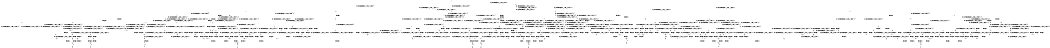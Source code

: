 digraph BCG {
size = "7, 10.5";
center = TRUE;
node [shape = circle];
0 [peripheries = 2];
0 -> 1 [label = "EX !0 !ATOMIC_EXCH_BRANCH (1, +1, TRUE, +1, 1, FALSE) !{}"];
0 -> 2 [label = "EX !2 !ATOMIC_EXCH_BRANCH (1, +1, TRUE, +0, 3, TRUE) !{}"];
0 -> 3 [label = "EX !1 !ATOMIC_EXCH_BRANCH (1, +0, TRUE, +0, 1, TRUE) !{}"];
1 -> 4 [label = "EX !2 !ATOMIC_EXCH_BRANCH (1, +1, TRUE, +0, 3, FALSE) !{0}"];
1 -> 5 [label = "EX !1 !ATOMIC_EXCH_BRANCH (1, +0, TRUE, +0, 1, FALSE) !{0}"];
1 -> 6 [label = "TERMINATE !0"];
2 -> 7 [label = "EX !0 !ATOMIC_EXCH_BRANCH (1, +1, TRUE, +1, 1, TRUE) !{0, 1, 2}"];
2 -> 8 [label = "EX !1 !ATOMIC_EXCH_BRANCH (1, +0, TRUE, +0, 1, FALSE) !{0, 1, 2}"];
2 -> 9 [label = "TERMINATE !2"];
2 -> 10 [label = "EX !0 !ATOMIC_EXCH_BRANCH (1, +1, TRUE, +1, 1, TRUE) !{0, 1, 2}"];
3 -> 11 [label = "EX !1 !ATOMIC_EXCH_BRANCH (1, +0, TRUE, +0, 1, TRUE) !{0, 1}"];
3 -> 12 [label = "EX !0 !ATOMIC_EXCH_BRANCH (1, +1, TRUE, +1, 1, FALSE) !{0, 1}"];
3 -> 13 [label = "EX !2 !ATOMIC_EXCH_BRANCH (1, +1, TRUE, +0, 3, TRUE) !{0, 1}"];
3 -> 14 [label = "EX !0 !ATOMIC_EXCH_BRANCH (1, +1, TRUE, +1, 1, FALSE) !{0, 1}"];
4 -> 15 [label = "EX !2 !ATOMIC_EXCH_BRANCH (1, +1, TRUE, +1, 2, TRUE) !{0, 1, 2}"];
4 -> 16 [label = "EX !1 !ATOMIC_EXCH_BRANCH (1, +0, TRUE, +0, 1, FALSE) !{0, 1, 2}"];
4 -> 17 [label = "TERMINATE !0"];
5 -> 18 [label = "EX !2 !ATOMIC_EXCH_BRANCH (1, +1, TRUE, +0, 3, TRUE) !{0, 1}"];
5 -> 19 [label = "TERMINATE !0"];
5 -> 20 [label = "TERMINATE !1"];
6 -> 21 [label = "EX !2 !ATOMIC_EXCH_BRANCH (1, +1, TRUE, +0, 3, FALSE) !{}"];
6 -> 22 [label = "EX !1 !ATOMIC_EXCH_BRANCH (1, +0, TRUE, +0, 1, FALSE) !{}"];
7 -> 7 [label = "EX !0 !ATOMIC_EXCH_BRANCH (1, +1, TRUE, +1, 1, TRUE) !{0, 1, 2}"];
7 -> 23 [label = "EX !1 !ATOMIC_EXCH_BRANCH (1, +0, TRUE, +0, 1, FALSE) !{0, 1, 2}"];
7 -> 24 [label = "TERMINATE !2"];
7 -> 10 [label = "EX !0 !ATOMIC_EXCH_BRANCH (1, +1, TRUE, +1, 1, TRUE) !{0, 1, 2}"];
8 -> 25 [label = "EX !0 !ATOMIC_EXCH_BRANCH (1, +1, TRUE, +1, 1, FALSE) !{0, 1, 2}"];
8 -> 26 [label = "TERMINATE !2"];
8 -> 27 [label = "TERMINATE !1"];
8 -> 28 [label = "EX !0 !ATOMIC_EXCH_BRANCH (1, +1, TRUE, +1, 1, FALSE) !{0, 1, 2}"];
9 -> 29 [label = "EX !0 !ATOMIC_EXCH_BRANCH (1, +1, TRUE, +1, 1, TRUE) !{0, 1}"];
9 -> 30 [label = "EX !1 !ATOMIC_EXCH_BRANCH (1, +0, TRUE, +0, 1, FALSE) !{0, 1}"];
9 -> 31 [label = "EX !0 !ATOMIC_EXCH_BRANCH (1, +1, TRUE, +1, 1, TRUE) !{0, 1}"];
10 -> 32 [label = "EX !1 !ATOMIC_EXCH_BRANCH (1, +0, TRUE, +0, 1, FALSE) !{0, 1, 2}"];
10 -> 10 [label = "EX !0 !ATOMIC_EXCH_BRANCH (1, +1, TRUE, +1, 1, TRUE) !{0, 1, 2}"];
10 -> 33 [label = "EX !1 !ATOMIC_EXCH_BRANCH (1, +0, TRUE, +0, 1, FALSE) !{0, 1, 2}"];
10 -> 34 [label = "TERMINATE !2"];
11 -> 11 [label = "EX !1 !ATOMIC_EXCH_BRANCH (1, +0, TRUE, +0, 1, TRUE) !{0, 1}"];
11 -> 12 [label = "EX !0 !ATOMIC_EXCH_BRANCH (1, +1, TRUE, +1, 1, FALSE) !{0, 1}"];
11 -> 13 [label = "EX !2 !ATOMIC_EXCH_BRANCH (1, +1, TRUE, +0, 3, TRUE) !{0, 1}"];
11 -> 14 [label = "EX !0 !ATOMIC_EXCH_BRANCH (1, +1, TRUE, +1, 1, FALSE) !{0, 1}"];
12 -> 35 [label = "EX !1 !ATOMIC_EXCH_BRANCH (1, +0, TRUE, +0, 1, FALSE) !{0, 1}"];
12 -> 36 [label = "EX !2 !ATOMIC_EXCH_BRANCH (1, +1, TRUE, +0, 3, FALSE) !{0, 1}"];
12 -> 37 [label = "TERMINATE !0"];
13 -> 8 [label = "EX !1 !ATOMIC_EXCH_BRANCH (1, +0, TRUE, +0, 1, FALSE) !{0, 1, 2}"];
13 -> 38 [label = "EX !0 !ATOMIC_EXCH_BRANCH (1, +1, TRUE, +1, 1, TRUE) !{0, 1, 2}"];
13 -> 39 [label = "TERMINATE !2"];
13 -> 40 [label = "EX !0 !ATOMIC_EXCH_BRANCH (1, +1, TRUE, +1, 1, TRUE) !{0, 1, 2}"];
14 -> 41 [label = "EX !1 !ATOMIC_EXCH_BRANCH (1, +0, TRUE, +0, 1, FALSE) !{0, 1}"];
14 -> 42 [label = "EX !1 !ATOMIC_EXCH_BRANCH (1, +0, TRUE, +0, 1, FALSE) !{0, 1}"];
14 -> 43 [label = "EX !2 !ATOMIC_EXCH_BRANCH (1, +1, TRUE, +0, 3, FALSE) !{0, 1}"];
14 -> 44 [label = "TERMINATE !0"];
15 -> 15 [label = "EX !2 !ATOMIC_EXCH_BRANCH (1, +1, TRUE, +1, 2, TRUE) !{0, 1, 2}"];
15 -> 16 [label = "EX !1 !ATOMIC_EXCH_BRANCH (1, +0, TRUE, +0, 1, FALSE) !{0, 1, 2}"];
15 -> 17 [label = "TERMINATE !0"];
16 -> 25 [label = "EX !2 !ATOMIC_EXCH_BRANCH (1, +1, TRUE, +1, 2, FALSE) !{0, 1, 2}"];
16 -> 45 [label = "TERMINATE !0"];
16 -> 46 [label = "TERMINATE !1"];
17 -> 47 [label = "EX !2 !ATOMIC_EXCH_BRANCH (1, +1, TRUE, +1, 2, TRUE) !{1, 2}"];
17 -> 48 [label = "EX !1 !ATOMIC_EXCH_BRANCH (1, +0, TRUE, +0, 1, FALSE) !{1, 2}"];
17 -> 49 [label = "EX !1 !ATOMIC_EXCH_BRANCH (1, +0, TRUE, +0, 1, FALSE) !{1, 2}"];
18 -> 50 [label = "TERMINATE !0"];
18 -> 51 [label = "TERMINATE !2"];
18 -> 52 [label = "TERMINATE !1"];
19 -> 53 [label = "EX !2 !ATOMIC_EXCH_BRANCH (1, +1, TRUE, +0, 3, TRUE) !{1}"];
19 -> 54 [label = "TERMINATE !1"];
20 -> 55 [label = "EX !2 !ATOMIC_EXCH_BRANCH (1, +1, TRUE, +0, 3, TRUE) !{0}"];
20 -> 54 [label = "TERMINATE !0"];
21 -> 47 [label = "EX !2 !ATOMIC_EXCH_BRANCH (1, +1, TRUE, +1, 2, TRUE) !{1, 2}"];
21 -> 48 [label = "EX !1 !ATOMIC_EXCH_BRANCH (1, +0, TRUE, +0, 1, FALSE) !{1, 2}"];
21 -> 49 [label = "EX !1 !ATOMIC_EXCH_BRANCH (1, +0, TRUE, +0, 1, FALSE) !{1, 2}"];
22 -> 53 [label = "EX !2 !ATOMIC_EXCH_BRANCH (1, +1, TRUE, +0, 3, TRUE) !{1}"];
22 -> 54 [label = "TERMINATE !1"];
23 -> 25 [label = "EX !0 !ATOMIC_EXCH_BRANCH (1, +1, TRUE, +1, 1, FALSE) !{0, 1, 2}"];
23 -> 56 [label = "TERMINATE !2"];
23 -> 57 [label = "TERMINATE !1"];
23 -> 28 [label = "EX !0 !ATOMIC_EXCH_BRANCH (1, +1, TRUE, +1, 1, FALSE) !{0, 1, 2}"];
24 -> 29 [label = "EX !0 !ATOMIC_EXCH_BRANCH (1, +1, TRUE, +1, 1, TRUE) !{0, 1}"];
24 -> 58 [label = "EX !1 !ATOMIC_EXCH_BRANCH (1, +0, TRUE, +0, 1, FALSE) !{0, 1}"];
24 -> 31 [label = "EX !0 !ATOMIC_EXCH_BRANCH (1, +1, TRUE, +1, 1, TRUE) !{0, 1}"];
25 -> 50 [label = "TERMINATE !0"];
25 -> 51 [label = "TERMINATE !2"];
25 -> 52 [label = "TERMINATE !1"];
26 -> 59 [label = "EX !0 !ATOMIC_EXCH_BRANCH (1, +1, TRUE, +1, 1, FALSE) !{0, 1}"];
26 -> 60 [label = "TERMINATE !1"];
26 -> 61 [label = "EX !0 !ATOMIC_EXCH_BRANCH (1, +1, TRUE, +1, 1, FALSE) !{0, 1}"];
27 -> 62 [label = "EX !0 !ATOMIC_EXCH_BRANCH (1, +1, TRUE, +1, 1, FALSE) !{0, 2}"];
27 -> 60 [label = "TERMINATE !2"];
27 -> 63 [label = "EX !0 !ATOMIC_EXCH_BRANCH (1, +1, TRUE, +1, 1, FALSE) !{0, 2}"];
28 -> 64 [label = "TERMINATE !0"];
28 -> 65 [label = "TERMINATE !2"];
28 -> 66 [label = "TERMINATE !1"];
29 -> 29 [label = "EX !0 !ATOMIC_EXCH_BRANCH (1, +1, TRUE, +1, 1, TRUE) !{0, 1}"];
29 -> 58 [label = "EX !1 !ATOMIC_EXCH_BRANCH (1, +0, TRUE, +0, 1, FALSE) !{0, 1}"];
29 -> 31 [label = "EX !0 !ATOMIC_EXCH_BRANCH (1, +1, TRUE, +1, 1, TRUE) !{0, 1}"];
30 -> 59 [label = "EX !0 !ATOMIC_EXCH_BRANCH (1, +1, TRUE, +1, 1, FALSE) !{0, 1}"];
30 -> 60 [label = "TERMINATE !1"];
30 -> 61 [label = "EX !0 !ATOMIC_EXCH_BRANCH (1, +1, TRUE, +1, 1, FALSE) !{0, 1}"];
31 -> 67 [label = "EX !1 !ATOMIC_EXCH_BRANCH (1, +0, TRUE, +0, 1, FALSE) !{0, 1}"];
31 -> 31 [label = "EX !0 !ATOMIC_EXCH_BRANCH (1, +1, TRUE, +1, 1, TRUE) !{0, 1}"];
31 -> 68 [label = "EX !1 !ATOMIC_EXCH_BRANCH (1, +0, TRUE, +0, 1, FALSE) !{0, 1}"];
32 -> 69 [label = "EX !0 !ATOMIC_EXCH_BRANCH (1, +1, TRUE, +1, 1, FALSE) !{0, 1, 2}"];
32 -> 70 [label = "TERMINATE !2"];
32 -> 71 [label = "TERMINATE !1"];
33 -> 28 [label = "EX !0 !ATOMIC_EXCH_BRANCH (1, +1, TRUE, +1, 1, FALSE) !{0, 1, 2}"];
33 -> 72 [label = "TERMINATE !2"];
33 -> 73 [label = "TERMINATE !1"];
34 -> 74 [label = "EX !0 !ATOMIC_EXCH_BRANCH (1, +1, TRUE, +1, 1, TRUE) !{0, 1}"];
34 -> 75 [label = "EX !1 !ATOMIC_EXCH_BRANCH (1, +0, TRUE, +0, 1, FALSE) !{0, 1}"];
35 -> 18 [label = "EX !2 !ATOMIC_EXCH_BRANCH (1, +1, TRUE, +0, 3, TRUE) !{0, 1}"];
35 -> 19 [label = "TERMINATE !0"];
35 -> 20 [label = "TERMINATE !1"];
36 -> 16 [label = "EX !1 !ATOMIC_EXCH_BRANCH (1, +0, TRUE, +0, 1, FALSE) !{0, 1, 2}"];
36 -> 76 [label = "EX !2 !ATOMIC_EXCH_BRANCH (1, +1, TRUE, +1, 2, TRUE) !{0, 1, 2}"];
36 -> 77 [label = "TERMINATE !0"];
37 -> 78 [label = "EX !1 !ATOMIC_EXCH_BRANCH (1, +0, TRUE, +0, 1, FALSE) !{1}"];
37 -> 79 [label = "EX !2 !ATOMIC_EXCH_BRANCH (1, +1, TRUE, +0, 3, FALSE) !{1}"];
37 -> 80 [label = "EX !1 !ATOMIC_EXCH_BRANCH (1, +0, TRUE, +0, 1, FALSE) !{1}"];
38 -> 38 [label = "EX !0 !ATOMIC_EXCH_BRANCH (1, +1, TRUE, +1, 1, TRUE) !{0, 1, 2}"];
38 -> 23 [label = "EX !1 !ATOMIC_EXCH_BRANCH (1, +0, TRUE, +0, 1, FALSE) !{0, 1, 2}"];
38 -> 81 [label = "TERMINATE !2"];
38 -> 40 [label = "EX !0 !ATOMIC_EXCH_BRANCH (1, +1, TRUE, +1, 1, TRUE) !{0, 1, 2}"];
39 -> 30 [label = "EX !1 !ATOMIC_EXCH_BRANCH (1, +0, TRUE, +0, 1, FALSE) !{0, 1}"];
39 -> 82 [label = "EX !0 !ATOMIC_EXCH_BRANCH (1, +1, TRUE, +1, 1, TRUE) !{0, 1}"];
39 -> 83 [label = "EX !0 !ATOMIC_EXCH_BRANCH (1, +1, TRUE, +1, 1, TRUE) !{0, 1}"];
40 -> 32 [label = "EX !1 !ATOMIC_EXCH_BRANCH (1, +0, TRUE, +0, 1, FALSE) !{0, 1, 2}"];
40 -> 40 [label = "EX !0 !ATOMIC_EXCH_BRANCH (1, +1, TRUE, +1, 1, TRUE) !{0, 1, 2}"];
40 -> 33 [label = "EX !1 !ATOMIC_EXCH_BRANCH (1, +0, TRUE, +0, 1, FALSE) !{0, 1, 2}"];
40 -> 84 [label = "TERMINATE !2"];
41 -> 85 [label = "EX !2 !ATOMIC_EXCH_BRANCH (1, +1, TRUE, +0, 3, TRUE) !{0, 1}"];
41 -> 86 [label = "TERMINATE !0"];
41 -> 87 [label = "TERMINATE !1"];
42 -> 88 [label = "EX !2 !ATOMIC_EXCH_BRANCH (1, +1, TRUE, +0, 3, TRUE) !{0, 1}"];
42 -> 89 [label = "TERMINATE !0"];
42 -> 90 [label = "TERMINATE !1"];
43 -> 91 [label = "EX !1 !ATOMIC_EXCH_BRANCH (1, +0, TRUE, +0, 1, FALSE) !{0, 1, 2}"];
43 -> 92 [label = "EX !2 !ATOMIC_EXCH_BRANCH (1, +1, TRUE, +1, 2, TRUE) !{0, 1, 2}"];
43 -> 93 [label = "TERMINATE !0"];
44 -> 94 [label = "EX !1 !ATOMIC_EXCH_BRANCH (1, +0, TRUE, +0, 1, FALSE) !{1}"];
44 -> 95 [label = "EX !2 !ATOMIC_EXCH_BRANCH (1, +1, TRUE, +0, 3, FALSE) !{1}"];
45 -> 96 [label = "EX !2 !ATOMIC_EXCH_BRANCH (1, +1, TRUE, +1, 2, FALSE) !{1, 2}"];
45 -> 97 [label = "TERMINATE !1"];
46 -> 62 [label = "EX !2 !ATOMIC_EXCH_BRANCH (1, +1, TRUE, +1, 2, FALSE) !{0, 2}"];
46 -> 97 [label = "TERMINATE !0"];
47 -> 47 [label = "EX !2 !ATOMIC_EXCH_BRANCH (1, +1, TRUE, +1, 2, TRUE) !{1, 2}"];
47 -> 48 [label = "EX !1 !ATOMIC_EXCH_BRANCH (1, +0, TRUE, +0, 1, FALSE) !{1, 2}"];
47 -> 49 [label = "EX !1 !ATOMIC_EXCH_BRANCH (1, +0, TRUE, +0, 1, FALSE) !{1, 2}"];
48 -> 96 [label = "EX !2 !ATOMIC_EXCH_BRANCH (1, +1, TRUE, +1, 2, FALSE) !{1, 2}"];
48 -> 97 [label = "TERMINATE !1"];
49 -> 98 [label = "EX !2 !ATOMIC_EXCH_BRANCH (1, +1, TRUE, +1, 2, FALSE) !{1, 2}"];
49 -> 99 [label = "EX !2 !ATOMIC_EXCH_BRANCH (1, +1, TRUE, +1, 2, FALSE) !{1, 2}"];
49 -> 100 [label = "TERMINATE !1"];
50 -> 101 [label = "TERMINATE !2"];
50 -> 102 [label = "TERMINATE !1"];
51 -> 101 [label = "TERMINATE !0"];
51 -> 103 [label = "TERMINATE !1"];
52 -> 102 [label = "TERMINATE !0"];
52 -> 103 [label = "TERMINATE !2"];
53 -> 101 [label = "TERMINATE !2"];
53 -> 102 [label = "TERMINATE !1"];
54 -> 104 [label = "EX !2 !ATOMIC_EXCH_BRANCH (1, +1, TRUE, +0, 3, TRUE) !{}"];
55 -> 102 [label = "TERMINATE !0"];
55 -> 103 [label = "TERMINATE !2"];
56 -> 59 [label = "EX !0 !ATOMIC_EXCH_BRANCH (1, +1, TRUE, +1, 1, FALSE) !{0, 1}"];
56 -> 105 [label = "TERMINATE !1"];
56 -> 61 [label = "EX !0 !ATOMIC_EXCH_BRANCH (1, +1, TRUE, +1, 1, FALSE) !{0, 1}"];
57 -> 62 [label = "EX !0 !ATOMIC_EXCH_BRANCH (1, +1, TRUE, +1, 1, FALSE) !{0, 2}"];
57 -> 105 [label = "TERMINATE !2"];
57 -> 63 [label = "EX !0 !ATOMIC_EXCH_BRANCH (1, +1, TRUE, +1, 1, FALSE) !{0, 2}"];
58 -> 59 [label = "EX !0 !ATOMIC_EXCH_BRANCH (1, +1, TRUE, +1, 1, FALSE) !{0, 1}"];
58 -> 105 [label = "TERMINATE !1"];
58 -> 61 [label = "EX !0 !ATOMIC_EXCH_BRANCH (1, +1, TRUE, +1, 1, FALSE) !{0, 1}"];
59 -> 101 [label = "TERMINATE !0"];
59 -> 103 [label = "TERMINATE !1"];
60 -> 106 [label = "EX !0 !ATOMIC_EXCH_BRANCH (1, +1, TRUE, +1, 1, FALSE) !{0}"];
60 -> 107 [label = "EX !0 !ATOMIC_EXCH_BRANCH (1, +1, TRUE, +1, 1, FALSE) !{0}"];
61 -> 108 [label = "TERMINATE !0"];
61 -> 109 [label = "TERMINATE !1"];
62 -> 102 [label = "TERMINATE !0"];
62 -> 103 [label = "TERMINATE !2"];
63 -> 110 [label = "TERMINATE !0"];
63 -> 111 [label = "TERMINATE !2"];
64 -> 112 [label = "TERMINATE !2"];
64 -> 113 [label = "TERMINATE !1"];
65 -> 112 [label = "TERMINATE !0"];
65 -> 114 [label = "TERMINATE !1"];
66 -> 113 [label = "TERMINATE !0"];
66 -> 114 [label = "TERMINATE !2"];
67 -> 115 [label = "EX !0 !ATOMIC_EXCH_BRANCH (1, +1, TRUE, +1, 1, FALSE) !{0, 1}"];
67 -> 116 [label = "TERMINATE !1"];
67 -> 61 [label = "EX !0 !ATOMIC_EXCH_BRANCH (1, +1, TRUE, +1, 1, FALSE) !{0, 1}"];
68 -> 61 [label = "EX !0 !ATOMIC_EXCH_BRANCH (1, +1, TRUE, +1, 1, FALSE) !{0, 1}"];
68 -> 117 [label = "TERMINATE !1"];
69 -> 118 [label = "TERMINATE !0"];
69 -> 119 [label = "TERMINATE !2"];
69 -> 120 [label = "TERMINATE !1"];
70 -> 121 [label = "EX !0 !ATOMIC_EXCH_BRANCH (1, +1, TRUE, +1, 1, FALSE) !{0, 1}"];
70 -> 122 [label = "TERMINATE !1"];
71 -> 123 [label = "EX !0 !ATOMIC_EXCH_BRANCH (1, +1, TRUE, +1, 1, FALSE) !{0, 2}"];
71 -> 122 [label = "TERMINATE !2"];
72 -> 124 [label = "EX !0 !ATOMIC_EXCH_BRANCH (1, +1, TRUE, +1, 1, FALSE) !{0, 1}"];
72 -> 125 [label = "TERMINATE !1"];
73 -> 126 [label = "EX !0 !ATOMIC_EXCH_BRANCH (1, +1, TRUE, +1, 1, FALSE) !{0, 2}"];
73 -> 125 [label = "TERMINATE !2"];
74 -> 74 [label = "EX !0 !ATOMIC_EXCH_BRANCH (1, +1, TRUE, +1, 1, TRUE) !{0, 1}"];
74 -> 75 [label = "EX !1 !ATOMIC_EXCH_BRANCH (1, +0, TRUE, +0, 1, FALSE) !{0, 1}"];
75 -> 124 [label = "EX !0 !ATOMIC_EXCH_BRANCH (1, +1, TRUE, +1, 1, FALSE) !{0, 1}"];
75 -> 125 [label = "TERMINATE !1"];
76 -> 16 [label = "EX !1 !ATOMIC_EXCH_BRANCH (1, +0, TRUE, +0, 1, FALSE) !{0, 1, 2}"];
76 -> 76 [label = "EX !2 !ATOMIC_EXCH_BRANCH (1, +1, TRUE, +1, 2, TRUE) !{0, 1, 2}"];
76 -> 77 [label = "TERMINATE !0"];
77 -> 48 [label = "EX !1 !ATOMIC_EXCH_BRANCH (1, +0, TRUE, +0, 1, FALSE) !{1, 2}"];
77 -> 127 [label = "EX !2 !ATOMIC_EXCH_BRANCH (1, +1, TRUE, +1, 2, TRUE) !{1, 2}"];
77 -> 49 [label = "EX !1 !ATOMIC_EXCH_BRANCH (1, +0, TRUE, +0, 1, FALSE) !{1, 2}"];
78 -> 53 [label = "EX !2 !ATOMIC_EXCH_BRANCH (1, +1, TRUE, +0, 3, TRUE) !{1}"];
78 -> 54 [label = "TERMINATE !1"];
79 -> 48 [label = "EX !1 !ATOMIC_EXCH_BRANCH (1, +0, TRUE, +0, 1, FALSE) !{1, 2}"];
79 -> 127 [label = "EX !2 !ATOMIC_EXCH_BRANCH (1, +1, TRUE, +1, 2, TRUE) !{1, 2}"];
79 -> 49 [label = "EX !1 !ATOMIC_EXCH_BRANCH (1, +0, TRUE, +0, 1, FALSE) !{1, 2}"];
80 -> 128 [label = "EX !2 !ATOMIC_EXCH_BRANCH (1, +1, TRUE, +0, 3, TRUE) !{1}"];
80 -> 129 [label = "TERMINATE !1"];
81 -> 82 [label = "EX !0 !ATOMIC_EXCH_BRANCH (1, +1, TRUE, +1, 1, TRUE) !{0, 1}"];
81 -> 58 [label = "EX !1 !ATOMIC_EXCH_BRANCH (1, +0, TRUE, +0, 1, FALSE) !{0, 1}"];
81 -> 83 [label = "EX !0 !ATOMIC_EXCH_BRANCH (1, +1, TRUE, +1, 1, TRUE) !{0, 1}"];
82 -> 82 [label = "EX !0 !ATOMIC_EXCH_BRANCH (1, +1, TRUE, +1, 1, TRUE) !{0, 1}"];
82 -> 58 [label = "EX !1 !ATOMIC_EXCH_BRANCH (1, +0, TRUE, +0, 1, FALSE) !{0, 1}"];
82 -> 83 [label = "EX !0 !ATOMIC_EXCH_BRANCH (1, +1, TRUE, +1, 1, TRUE) !{0, 1}"];
83 -> 67 [label = "EX !1 !ATOMIC_EXCH_BRANCH (1, +0, TRUE, +0, 1, FALSE) !{0, 1}"];
83 -> 83 [label = "EX !0 !ATOMIC_EXCH_BRANCH (1, +1, TRUE, +1, 1, TRUE) !{0, 1}"];
83 -> 68 [label = "EX !1 !ATOMIC_EXCH_BRANCH (1, +0, TRUE, +0, 1, FALSE) !{0, 1}"];
84 -> 130 [label = "EX !0 !ATOMIC_EXCH_BRANCH (1, +1, TRUE, +1, 1, TRUE) !{0, 1}"];
84 -> 75 [label = "EX !1 !ATOMIC_EXCH_BRANCH (1, +0, TRUE, +0, 1, FALSE) !{0, 1}"];
85 -> 131 [label = "TERMINATE !0"];
85 -> 132 [label = "TERMINATE !2"];
85 -> 133 [label = "TERMINATE !1"];
86 -> 134 [label = "EX !2 !ATOMIC_EXCH_BRANCH (1, +1, TRUE, +0, 3, TRUE) !{1}"];
86 -> 135 [label = "TERMINATE !1"];
87 -> 136 [label = "EX !2 !ATOMIC_EXCH_BRANCH (1, +1, TRUE, +0, 3, TRUE) !{0}"];
87 -> 135 [label = "TERMINATE !0"];
88 -> 137 [label = "TERMINATE !0"];
88 -> 138 [label = "TERMINATE !2"];
88 -> 139 [label = "TERMINATE !1"];
89 -> 140 [label = "EX !2 !ATOMIC_EXCH_BRANCH (1, +1, TRUE, +0, 3, TRUE) !{1}"];
89 -> 141 [label = "TERMINATE !1"];
90 -> 142 [label = "EX !2 !ATOMIC_EXCH_BRANCH (1, +1, TRUE, +0, 3, TRUE) !{0}"];
90 -> 141 [label = "TERMINATE !0"];
91 -> 143 [label = "EX !2 !ATOMIC_EXCH_BRANCH (1, +1, TRUE, +1, 2, FALSE) !{0, 1, 2}"];
91 -> 144 [label = "TERMINATE !0"];
91 -> 145 [label = "TERMINATE !1"];
92 -> 91 [label = "EX !1 !ATOMIC_EXCH_BRANCH (1, +0, TRUE, +0, 1, FALSE) !{0, 1, 2}"];
92 -> 92 [label = "EX !2 !ATOMIC_EXCH_BRANCH (1, +1, TRUE, +1, 2, TRUE) !{0, 1, 2}"];
92 -> 93 [label = "TERMINATE !0"];
93 -> 146 [label = "EX !1 !ATOMIC_EXCH_BRANCH (1, +0, TRUE, +0, 1, FALSE) !{1, 2}"];
93 -> 147 [label = "EX !2 !ATOMIC_EXCH_BRANCH (1, +1, TRUE, +1, 2, TRUE) !{1, 2}"];
94 -> 140 [label = "EX !2 !ATOMIC_EXCH_BRANCH (1, +1, TRUE, +0, 3, TRUE) !{1}"];
94 -> 141 [label = "TERMINATE !1"];
95 -> 146 [label = "EX !1 !ATOMIC_EXCH_BRANCH (1, +0, TRUE, +0, 1, FALSE) !{1, 2}"];
95 -> 147 [label = "EX !2 !ATOMIC_EXCH_BRANCH (1, +1, TRUE, +1, 2, TRUE) !{1, 2}"];
96 -> 101 [label = "TERMINATE !2"];
96 -> 102 [label = "TERMINATE !1"];
97 -> 148 [label = "EX !2 !ATOMIC_EXCH_BRANCH (1, +1, TRUE, +1, 2, FALSE) !{2}"];
97 -> 149 [label = "EX !2 !ATOMIC_EXCH_BRANCH (1, +1, TRUE, +1, 2, FALSE) !{2}"];
98 -> 150 [label = "TERMINATE !2"];
98 -> 151 [label = "TERMINATE !1"];
99 -> 152 [label = "TERMINATE !2"];
99 -> 153 [label = "TERMINATE !1"];
100 -> 154 [label = "EX !2 !ATOMIC_EXCH_BRANCH (1, +1, TRUE, +1, 2, FALSE) !{2}"];
101 -> 155 [label = "TERMINATE !1"];
102 -> 155 [label = "TERMINATE !2"];
103 -> 155 [label = "TERMINATE !0"];
104 -> 155 [label = "TERMINATE !2"];
105 -> 106 [label = "EX !0 !ATOMIC_EXCH_BRANCH (1, +1, TRUE, +1, 1, FALSE) !{0}"];
105 -> 107 [label = "EX !0 !ATOMIC_EXCH_BRANCH (1, +1, TRUE, +1, 1, FALSE) !{0}"];
106 -> 155 [label = "TERMINATE !0"];
107 -> 156 [label = "TERMINATE !0"];
108 -> 157 [label = "TERMINATE !1"];
109 -> 157 [label = "TERMINATE !0"];
110 -> 158 [label = "TERMINATE !2"];
111 -> 158 [label = "TERMINATE !0"];
112 -> 159 [label = "TERMINATE !1"];
113 -> 159 [label = "TERMINATE !2"];
114 -> 159 [label = "TERMINATE !0"];
115 -> 160 [label = "TERMINATE !0"];
115 -> 161 [label = "TERMINATE !1"];
116 -> 162 [label = "EX !0 !ATOMIC_EXCH_BRANCH (1, +1, TRUE, +1, 1, FALSE) !{0}"];
117 -> 163 [label = "EX !0 !ATOMIC_EXCH_BRANCH (1, +1, TRUE, +1, 1, FALSE) !{0}"];
118 -> 164 [label = "TERMINATE !2"];
118 -> 165 [label = "TERMINATE !1"];
119 -> 164 [label = "TERMINATE !0"];
119 -> 166 [label = "TERMINATE !1"];
120 -> 165 [label = "TERMINATE !0"];
120 -> 166 [label = "TERMINATE !2"];
121 -> 164 [label = "TERMINATE !0"];
121 -> 166 [label = "TERMINATE !1"];
122 -> 167 [label = "EX !0 !ATOMIC_EXCH_BRANCH (1, +1, TRUE, +1, 1, FALSE) !{0}"];
123 -> 165 [label = "TERMINATE !0"];
123 -> 166 [label = "TERMINATE !2"];
124 -> 112 [label = "TERMINATE !0"];
124 -> 114 [label = "TERMINATE !1"];
125 -> 168 [label = "EX !0 !ATOMIC_EXCH_BRANCH (1, +1, TRUE, +1, 1, FALSE) !{0}"];
126 -> 113 [label = "TERMINATE !0"];
126 -> 114 [label = "TERMINATE !2"];
127 -> 48 [label = "EX !1 !ATOMIC_EXCH_BRANCH (1, +0, TRUE, +0, 1, FALSE) !{1, 2}"];
127 -> 127 [label = "EX !2 !ATOMIC_EXCH_BRANCH (1, +1, TRUE, +1, 2, TRUE) !{1, 2}"];
127 -> 49 [label = "EX !1 !ATOMIC_EXCH_BRANCH (1, +0, TRUE, +0, 1, FALSE) !{1, 2}"];
128 -> 169 [label = "TERMINATE !2"];
128 -> 170 [label = "TERMINATE !1"];
129 -> 171 [label = "EX !2 !ATOMIC_EXCH_BRANCH (1, +1, TRUE, +0, 3, TRUE) !{}"];
130 -> 130 [label = "EX !0 !ATOMIC_EXCH_BRANCH (1, +1, TRUE, +1, 1, TRUE) !{0, 1}"];
130 -> 75 [label = "EX !1 !ATOMIC_EXCH_BRANCH (1, +0, TRUE, +0, 1, FALSE) !{0, 1}"];
131 -> 160 [label = "TERMINATE !2"];
131 -> 172 [label = "TERMINATE !1"];
132 -> 160 [label = "TERMINATE !0"];
132 -> 161 [label = "TERMINATE !1"];
133 -> 172 [label = "TERMINATE !0"];
133 -> 161 [label = "TERMINATE !2"];
134 -> 160 [label = "TERMINATE !2"];
134 -> 172 [label = "TERMINATE !1"];
135 -> 173 [label = "EX !2 !ATOMIC_EXCH_BRANCH (1, +1, TRUE, +0, 3, TRUE) !{}"];
136 -> 172 [label = "TERMINATE !0"];
136 -> 161 [label = "TERMINATE !2"];
137 -> 108 [label = "TERMINATE !2"];
137 -> 174 [label = "TERMINATE !1"];
138 -> 108 [label = "TERMINATE !0"];
138 -> 109 [label = "TERMINATE !1"];
139 -> 174 [label = "TERMINATE !0"];
139 -> 109 [label = "TERMINATE !2"];
140 -> 108 [label = "TERMINATE !2"];
140 -> 174 [label = "TERMINATE !1"];
141 -> 175 [label = "EX !2 !ATOMIC_EXCH_BRANCH (1, +1, TRUE, +0, 3, TRUE) !{}"];
142 -> 174 [label = "TERMINATE !0"];
142 -> 109 [label = "TERMINATE !2"];
143 -> 137 [label = "TERMINATE !0"];
143 -> 138 [label = "TERMINATE !2"];
143 -> 139 [label = "TERMINATE !1"];
144 -> 176 [label = "EX !2 !ATOMIC_EXCH_BRANCH (1, +1, TRUE, +1, 2, FALSE) !{1, 2}"];
144 -> 177 [label = "TERMINATE !1"];
145 -> 178 [label = "EX !2 !ATOMIC_EXCH_BRANCH (1, +1, TRUE, +1, 2, FALSE) !{0, 2}"];
145 -> 177 [label = "TERMINATE !0"];
146 -> 176 [label = "EX !2 !ATOMIC_EXCH_BRANCH (1, +1, TRUE, +1, 2, FALSE) !{1, 2}"];
146 -> 177 [label = "TERMINATE !1"];
147 -> 146 [label = "EX !1 !ATOMIC_EXCH_BRANCH (1, +0, TRUE, +0, 1, FALSE) !{1, 2}"];
147 -> 147 [label = "EX !2 !ATOMIC_EXCH_BRANCH (1, +1, TRUE, +1, 2, TRUE) !{1, 2}"];
148 -> 155 [label = "TERMINATE !2"];
149 -> 179 [label = "TERMINATE !2"];
150 -> 180 [label = "TERMINATE !1"];
151 -> 180 [label = "TERMINATE !2"];
152 -> 181 [label = "TERMINATE !1"];
153 -> 181 [label = "TERMINATE !2"];
154 -> 181 [label = "TERMINATE !2"];
155 -> 182 [label = "exit"];
156 -> 183 [label = "exit"];
157 -> 184 [label = "exit"];
158 -> 185 [label = "exit"];
159 -> 186 [label = "exit"];
160 -> 187 [label = "TERMINATE !1"];
161 -> 187 [label = "TERMINATE !0"];
162 -> 187 [label = "TERMINATE !0"];
163 -> 157 [label = "TERMINATE !0"];
164 -> 188 [label = "TERMINATE !1"];
165 -> 188 [label = "TERMINATE !2"];
166 -> 188 [label = "TERMINATE !0"];
167 -> 188 [label = "TERMINATE !0"];
168 -> 159 [label = "TERMINATE !0"];
169 -> 189 [label = "TERMINATE !1"];
170 -> 189 [label = "TERMINATE !2"];
171 -> 189 [label = "TERMINATE !2"];
172 -> 187 [label = "TERMINATE !2"];
173 -> 187 [label = "TERMINATE !2"];
174 -> 157 [label = "TERMINATE !2"];
175 -> 157 [label = "TERMINATE !2"];
176 -> 108 [label = "TERMINATE !2"];
176 -> 174 [label = "TERMINATE !1"];
177 -> 190 [label = "EX !2 !ATOMIC_EXCH_BRANCH (1, +1, TRUE, +1, 2, FALSE) !{2}"];
178 -> 174 [label = "TERMINATE !0"];
178 -> 109 [label = "TERMINATE !2"];
179 -> 191 [label = "exit"];
180 -> 192 [label = "exit"];
181 -> 193 [label = "exit"];
187 -> 194 [label = "exit"];
188 -> 195 [label = "exit"];
189 -> 196 [label = "exit"];
190 -> 157 [label = "TERMINATE !2"];
}

